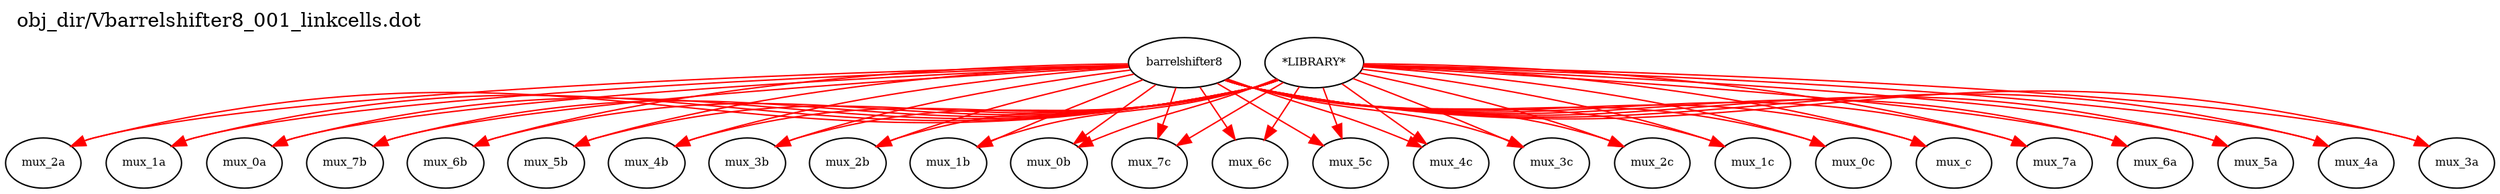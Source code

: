 digraph v3graph {
	graph	[label="obj_dir/Vbarrelshifter8_001_linkcells.dot",
		 labelloc=t, labeljust=l,
		 //size="7.5,10",
		 rankdir=TB];
	n0	[fontsize=8 label="barrelshifter8", color=black];
	n1	[fontsize=8 label="mux_c", color=black];
	n2	[fontsize=8 label="mux_7a", color=black];
	n3	[fontsize=8 label="mux_6a", color=black];
	n4	[fontsize=8 label="mux_5a", color=black];
	n5	[fontsize=8 label="mux_4a", color=black];
	n6	[fontsize=8 label="mux_3a", color=black];
	n7	[fontsize=8 label="mux_2a", color=black];
	n8	[fontsize=8 label="mux_1a", color=black];
	n9	[fontsize=8 label="mux_0a", color=black];
	n10	[fontsize=8 label="mux_7b", color=black];
	n11	[fontsize=8 label="mux_6b", color=black];
	n12	[fontsize=8 label="mux_5b", color=black];
	n13	[fontsize=8 label="mux_4b", color=black];
	n14	[fontsize=8 label="mux_3b", color=black];
	n15	[fontsize=8 label="mux_2b", color=black];
	n16	[fontsize=8 label="mux_1b", color=black];
	n17	[fontsize=8 label="mux_0b", color=black];
	n18	[fontsize=8 label="mux_7c", color=black];
	n19	[fontsize=8 label="mux_6c", color=black];
	n20	[fontsize=8 label="mux_5c", color=black];
	n21	[fontsize=8 label="mux_4c", color=black];
	n22	[fontsize=8 label="mux_3c", color=black];
	n23	[fontsize=8 label="mux_2c", color=black];
	n24	[fontsize=8 label="mux_1c", color=black];
	n25	[fontsize=8 label="mux_0c", color=black];
	n26	[fontsize=8 label="*LIBRARY*", color=black];
	n0 -> n1 [fontsize=8 label="" weight=1 color=red];
	n0 -> n2 [fontsize=8 label="" weight=1 color=red];
	n0 -> n3 [fontsize=8 label="" weight=1 color=red];
	n0 -> n4 [fontsize=8 label="" weight=1 color=red];
	n0 -> n5 [fontsize=8 label="" weight=1 color=red];
	n0 -> n6 [fontsize=8 label="" weight=1 color=red];
	n0 -> n7 [fontsize=8 label="" weight=1 color=red];
	n0 -> n8 [fontsize=8 label="" weight=1 color=red];
	n0 -> n9 [fontsize=8 label="" weight=1 color=red];
	n0 -> n10 [fontsize=8 label="" weight=1 color=red];
	n0 -> n11 [fontsize=8 label="" weight=1 color=red];
	n0 -> n12 [fontsize=8 label="" weight=1 color=red];
	n0 -> n13 [fontsize=8 label="" weight=1 color=red];
	n0 -> n14 [fontsize=8 label="" weight=1 color=red];
	n0 -> n15 [fontsize=8 label="" weight=1 color=red];
	n0 -> n16 [fontsize=8 label="" weight=1 color=red];
	n0 -> n17 [fontsize=8 label="" weight=1 color=red];
	n0 -> n18 [fontsize=8 label="" weight=1 color=red];
	n0 -> n19 [fontsize=8 label="" weight=1 color=red];
	n0 -> n20 [fontsize=8 label="" weight=1 color=red];
	n0 -> n21 [fontsize=8 label="" weight=1 color=red];
	n0 -> n22 [fontsize=8 label="" weight=1 color=red];
	n0 -> n23 [fontsize=8 label="" weight=1 color=red];
	n0 -> n24 [fontsize=8 label="" weight=1 color=red];
	n0 -> n25 [fontsize=8 label="" weight=1 color=red];
	n26 -> n1 [fontsize=8 label="" weight=1 color=red];
	n26 -> n2 [fontsize=8 label="" weight=1 color=red];
	n26 -> n3 [fontsize=8 label="" weight=1 color=red];
	n26 -> n4 [fontsize=8 label="" weight=1 color=red];
	n26 -> n5 [fontsize=8 label="" weight=1 color=red];
	n26 -> n6 [fontsize=8 label="" weight=1 color=red];
	n26 -> n7 [fontsize=8 label="" weight=1 color=red];
	n26 -> n8 [fontsize=8 label="" weight=1 color=red];
	n26 -> n9 [fontsize=8 label="" weight=1 color=red];
	n26 -> n10 [fontsize=8 label="" weight=1 color=red];
	n26 -> n11 [fontsize=8 label="" weight=1 color=red];
	n26 -> n12 [fontsize=8 label="" weight=1 color=red];
	n26 -> n13 [fontsize=8 label="" weight=1 color=red];
	n26 -> n14 [fontsize=8 label="" weight=1 color=red];
	n26 -> n15 [fontsize=8 label="" weight=1 color=red];
	n26 -> n16 [fontsize=8 label="" weight=1 color=red];
	n26 -> n17 [fontsize=8 label="" weight=1 color=red];
	n26 -> n18 [fontsize=8 label="" weight=1 color=red];
	n26 -> n19 [fontsize=8 label="" weight=1 color=red];
	n26 -> n20 [fontsize=8 label="" weight=1 color=red];
	n26 -> n21 [fontsize=8 label="" weight=1 color=red];
	n26 -> n22 [fontsize=8 label="" weight=1 color=red];
	n26 -> n23 [fontsize=8 label="" weight=1 color=red];
	n26 -> n24 [fontsize=8 label="" weight=1 color=red];
	n26 -> n25 [fontsize=8 label="" weight=1 color=red];
}
